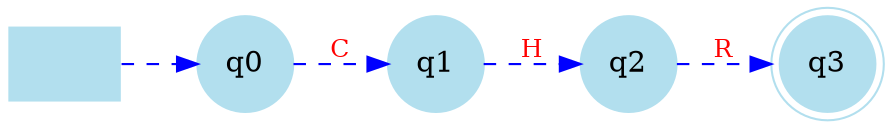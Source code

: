 digraph "automathon/Tipo_de_dato/automata_41_token" {
	graph [rankdir=LR]
	node [color=lightblue2 shape=circle style=filled]
	edge [color=blue fontcolor=red fontsize=12 style=dashed]
	"" [label="" shape=plaintext]
	q3 [label=q3 shape=doublecircle]
	q1 [label=q1 shape=circle]
	q2 [label=q2 shape=circle]
	q0 [label=q0 shape=circle]
	"" -> q0 [label=""]
	q0 -> q1 [label=C]
	q1 -> q2 [label=H]
	q2 -> q3 [label=R]
}
